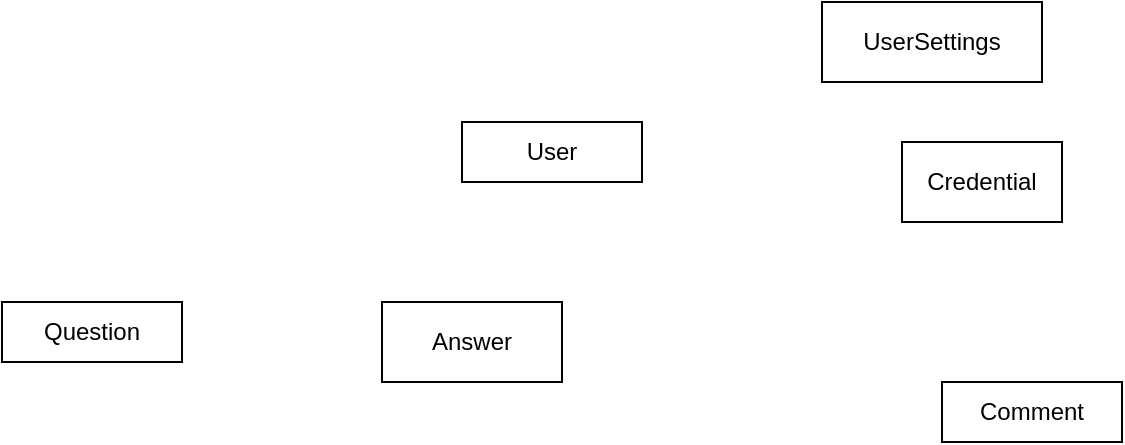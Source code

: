 <mxfile version="15.5.0" type="github"><diagram id="xcymKq8cq6xPSf8r0e3Y" name="Page-1"><mxGraphModel dx="1038" dy="550" grid="1" gridSize="10" guides="1" tooltips="1" connect="1" arrows="1" fold="1" page="1" pageScale="1" pageWidth="850" pageHeight="1100" math="0" shadow="0"><root><mxCell id="0"/><mxCell id="1" parent="0"/><mxCell id="flPBT_Lpnx6nHrTyqa9g-1" value="Question" style="rounded=0;whiteSpace=wrap;html=1;" vertex="1" parent="1"><mxGeometry x="40" y="270" width="90" height="30" as="geometry"/></mxCell><mxCell id="flPBT_Lpnx6nHrTyqa9g-2" value="User" style="rounded=0;whiteSpace=wrap;html=1;" vertex="1" parent="1"><mxGeometry x="270" y="180" width="90" height="30" as="geometry"/></mxCell><mxCell id="flPBT_Lpnx6nHrTyqa9g-3" value="Answer" style="rounded=0;whiteSpace=wrap;html=1;" vertex="1" parent="1"><mxGeometry x="230" y="270" width="90" height="40" as="geometry"/></mxCell><mxCell id="flPBT_Lpnx6nHrTyqa9g-4" value="Comment" style="rounded=0;whiteSpace=wrap;html=1;" vertex="1" parent="1"><mxGeometry x="510" y="310" width="90" height="30" as="geometry"/></mxCell><mxCell id="flPBT_Lpnx6nHrTyqa9g-6" value="Credential" style="rounded=0;whiteSpace=wrap;html=1;" vertex="1" parent="1"><mxGeometry x="490" y="190" width="80" height="40" as="geometry"/></mxCell><mxCell id="flPBT_Lpnx6nHrTyqa9g-7" value="UserSettings" style="rounded=0;whiteSpace=wrap;html=1;" vertex="1" parent="1"><mxGeometry x="450" y="120" width="110" height="40" as="geometry"/></mxCell></root></mxGraphModel></diagram></mxfile>